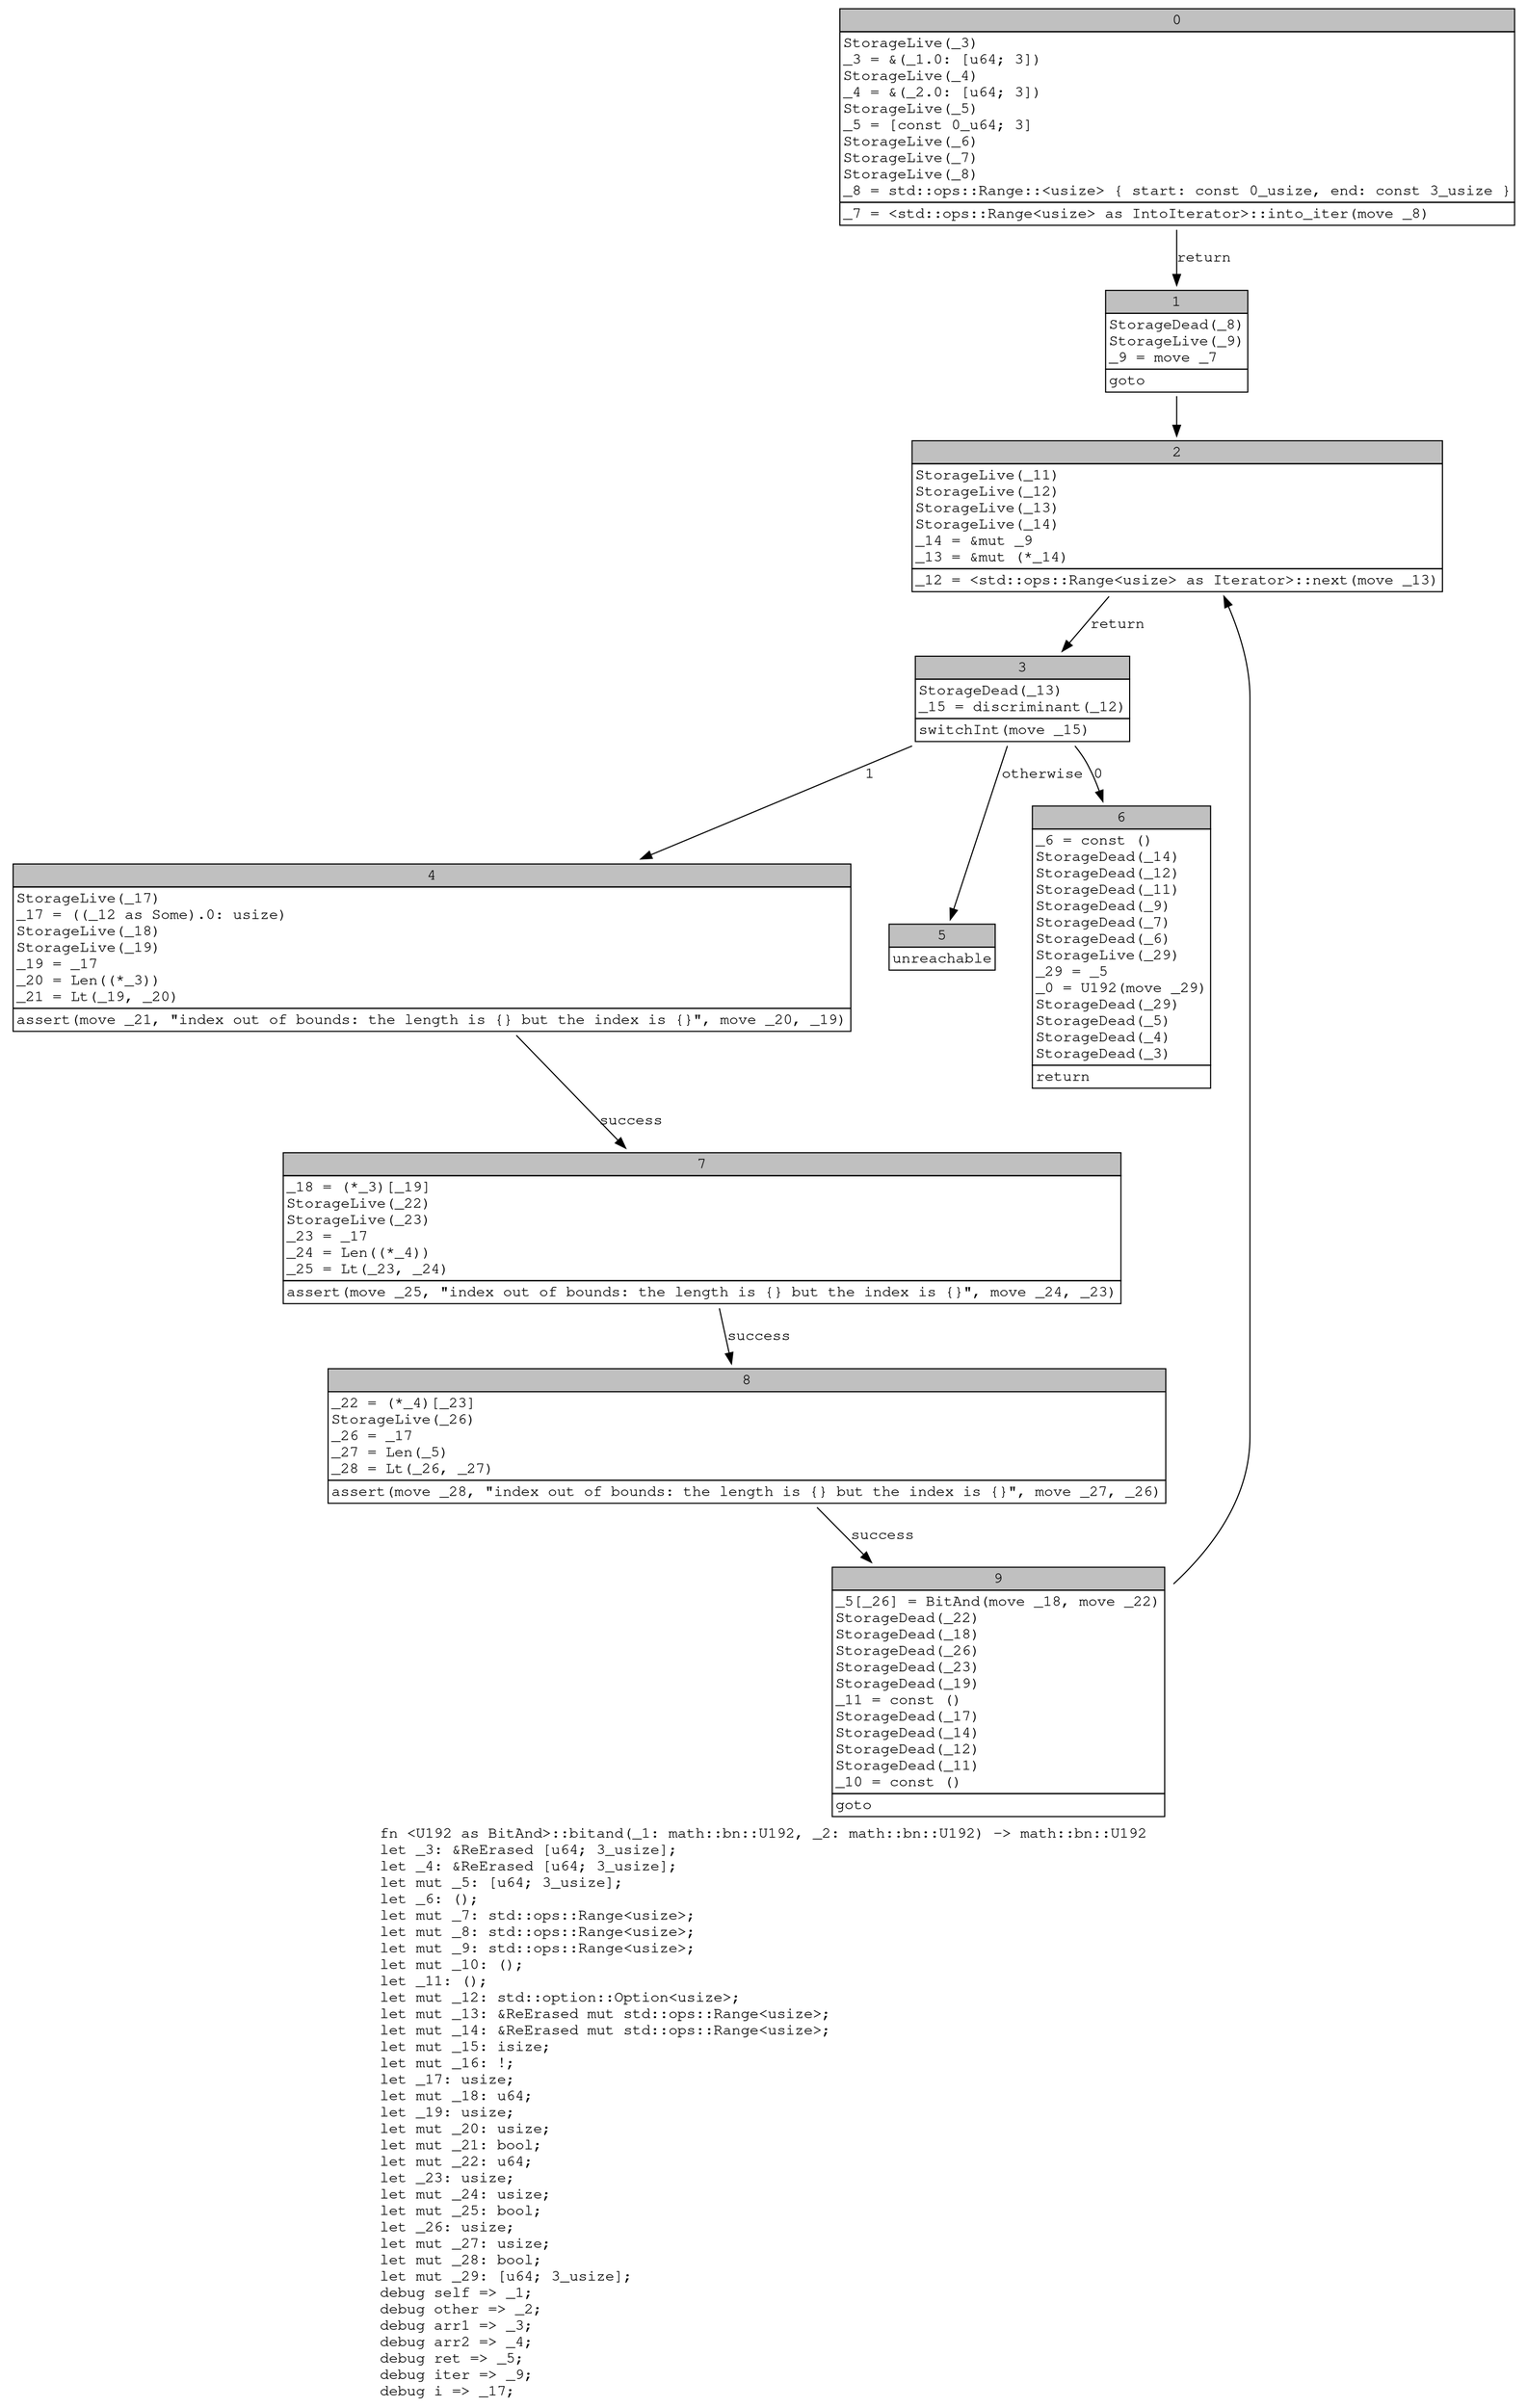 digraph Mir_0_14625 {
    graph [fontname="Courier, monospace"];
    node [fontname="Courier, monospace"];
    edge [fontname="Courier, monospace"];
    label=<fn &lt;U192 as BitAnd&gt;::bitand(_1: math::bn::U192, _2: math::bn::U192) -&gt; math::bn::U192<br align="left"/>let _3: &amp;ReErased [u64; 3_usize];<br align="left"/>let _4: &amp;ReErased [u64; 3_usize];<br align="left"/>let mut _5: [u64; 3_usize];<br align="left"/>let _6: ();<br align="left"/>let mut _7: std::ops::Range&lt;usize&gt;;<br align="left"/>let mut _8: std::ops::Range&lt;usize&gt;;<br align="left"/>let mut _9: std::ops::Range&lt;usize&gt;;<br align="left"/>let mut _10: ();<br align="left"/>let _11: ();<br align="left"/>let mut _12: std::option::Option&lt;usize&gt;;<br align="left"/>let mut _13: &amp;ReErased mut std::ops::Range&lt;usize&gt;;<br align="left"/>let mut _14: &amp;ReErased mut std::ops::Range&lt;usize&gt;;<br align="left"/>let mut _15: isize;<br align="left"/>let mut _16: !;<br align="left"/>let _17: usize;<br align="left"/>let mut _18: u64;<br align="left"/>let _19: usize;<br align="left"/>let mut _20: usize;<br align="left"/>let mut _21: bool;<br align="left"/>let mut _22: u64;<br align="left"/>let _23: usize;<br align="left"/>let mut _24: usize;<br align="left"/>let mut _25: bool;<br align="left"/>let _26: usize;<br align="left"/>let mut _27: usize;<br align="left"/>let mut _28: bool;<br align="left"/>let mut _29: [u64; 3_usize];<br align="left"/>debug self =&gt; _1;<br align="left"/>debug other =&gt; _2;<br align="left"/>debug arr1 =&gt; _3;<br align="left"/>debug arr2 =&gt; _4;<br align="left"/>debug ret =&gt; _5;<br align="left"/>debug iter =&gt; _9;<br align="left"/>debug i =&gt; _17;<br align="left"/>>;
    bb0__0_14625 [shape="none", label=<<table border="0" cellborder="1" cellspacing="0"><tr><td bgcolor="gray" align="center" colspan="1">0</td></tr><tr><td align="left" balign="left">StorageLive(_3)<br/>_3 = &amp;(_1.0: [u64; 3])<br/>StorageLive(_4)<br/>_4 = &amp;(_2.0: [u64; 3])<br/>StorageLive(_5)<br/>_5 = [const 0_u64; 3]<br/>StorageLive(_6)<br/>StorageLive(_7)<br/>StorageLive(_8)<br/>_8 = std::ops::Range::&lt;usize&gt; { start: const 0_usize, end: const 3_usize }<br/></td></tr><tr><td align="left">_7 = &lt;std::ops::Range&lt;usize&gt; as IntoIterator&gt;::into_iter(move _8)</td></tr></table>>];
    bb1__0_14625 [shape="none", label=<<table border="0" cellborder="1" cellspacing="0"><tr><td bgcolor="gray" align="center" colspan="1">1</td></tr><tr><td align="left" balign="left">StorageDead(_8)<br/>StorageLive(_9)<br/>_9 = move _7<br/></td></tr><tr><td align="left">goto</td></tr></table>>];
    bb2__0_14625 [shape="none", label=<<table border="0" cellborder="1" cellspacing="0"><tr><td bgcolor="gray" align="center" colspan="1">2</td></tr><tr><td align="left" balign="left">StorageLive(_11)<br/>StorageLive(_12)<br/>StorageLive(_13)<br/>StorageLive(_14)<br/>_14 = &amp;mut _9<br/>_13 = &amp;mut (*_14)<br/></td></tr><tr><td align="left">_12 = &lt;std::ops::Range&lt;usize&gt; as Iterator&gt;::next(move _13)</td></tr></table>>];
    bb3__0_14625 [shape="none", label=<<table border="0" cellborder="1" cellspacing="0"><tr><td bgcolor="gray" align="center" colspan="1">3</td></tr><tr><td align="left" balign="left">StorageDead(_13)<br/>_15 = discriminant(_12)<br/></td></tr><tr><td align="left">switchInt(move _15)</td></tr></table>>];
    bb4__0_14625 [shape="none", label=<<table border="0" cellborder="1" cellspacing="0"><tr><td bgcolor="gray" align="center" colspan="1">4</td></tr><tr><td align="left" balign="left">StorageLive(_17)<br/>_17 = ((_12 as Some).0: usize)<br/>StorageLive(_18)<br/>StorageLive(_19)<br/>_19 = _17<br/>_20 = Len((*_3))<br/>_21 = Lt(_19, _20)<br/></td></tr><tr><td align="left">assert(move _21, &quot;index out of bounds: the length is {} but the index is {}&quot;, move _20, _19)</td></tr></table>>];
    bb5__0_14625 [shape="none", label=<<table border="0" cellborder="1" cellspacing="0"><tr><td bgcolor="gray" align="center" colspan="1">5</td></tr><tr><td align="left">unreachable</td></tr></table>>];
    bb6__0_14625 [shape="none", label=<<table border="0" cellborder="1" cellspacing="0"><tr><td bgcolor="gray" align="center" colspan="1">6</td></tr><tr><td align="left" balign="left">_6 = const ()<br/>StorageDead(_14)<br/>StorageDead(_12)<br/>StorageDead(_11)<br/>StorageDead(_9)<br/>StorageDead(_7)<br/>StorageDead(_6)<br/>StorageLive(_29)<br/>_29 = _5<br/>_0 = U192(move _29)<br/>StorageDead(_29)<br/>StorageDead(_5)<br/>StorageDead(_4)<br/>StorageDead(_3)<br/></td></tr><tr><td align="left">return</td></tr></table>>];
    bb7__0_14625 [shape="none", label=<<table border="0" cellborder="1" cellspacing="0"><tr><td bgcolor="gray" align="center" colspan="1">7</td></tr><tr><td align="left" balign="left">_18 = (*_3)[_19]<br/>StorageLive(_22)<br/>StorageLive(_23)<br/>_23 = _17<br/>_24 = Len((*_4))<br/>_25 = Lt(_23, _24)<br/></td></tr><tr><td align="left">assert(move _25, &quot;index out of bounds: the length is {} but the index is {}&quot;, move _24, _23)</td></tr></table>>];
    bb8__0_14625 [shape="none", label=<<table border="0" cellborder="1" cellspacing="0"><tr><td bgcolor="gray" align="center" colspan="1">8</td></tr><tr><td align="left" balign="left">_22 = (*_4)[_23]<br/>StorageLive(_26)<br/>_26 = _17<br/>_27 = Len(_5)<br/>_28 = Lt(_26, _27)<br/></td></tr><tr><td align="left">assert(move _28, &quot;index out of bounds: the length is {} but the index is {}&quot;, move _27, _26)</td></tr></table>>];
    bb9__0_14625 [shape="none", label=<<table border="0" cellborder="1" cellspacing="0"><tr><td bgcolor="gray" align="center" colspan="1">9</td></tr><tr><td align="left" balign="left">_5[_26] = BitAnd(move _18, move _22)<br/>StorageDead(_22)<br/>StorageDead(_18)<br/>StorageDead(_26)<br/>StorageDead(_23)<br/>StorageDead(_19)<br/>_11 = const ()<br/>StorageDead(_17)<br/>StorageDead(_14)<br/>StorageDead(_12)<br/>StorageDead(_11)<br/>_10 = const ()<br/></td></tr><tr><td align="left">goto</td></tr></table>>];
    bb0__0_14625 -> bb1__0_14625 [label="return"];
    bb1__0_14625 -> bb2__0_14625 [label=""];
    bb2__0_14625 -> bb3__0_14625 [label="return"];
    bb3__0_14625 -> bb6__0_14625 [label="0"];
    bb3__0_14625 -> bb4__0_14625 [label="1"];
    bb3__0_14625 -> bb5__0_14625 [label="otherwise"];
    bb4__0_14625 -> bb7__0_14625 [label="success"];
    bb7__0_14625 -> bb8__0_14625 [label="success"];
    bb8__0_14625 -> bb9__0_14625 [label="success"];
    bb9__0_14625 -> bb2__0_14625 [label=""];
}
